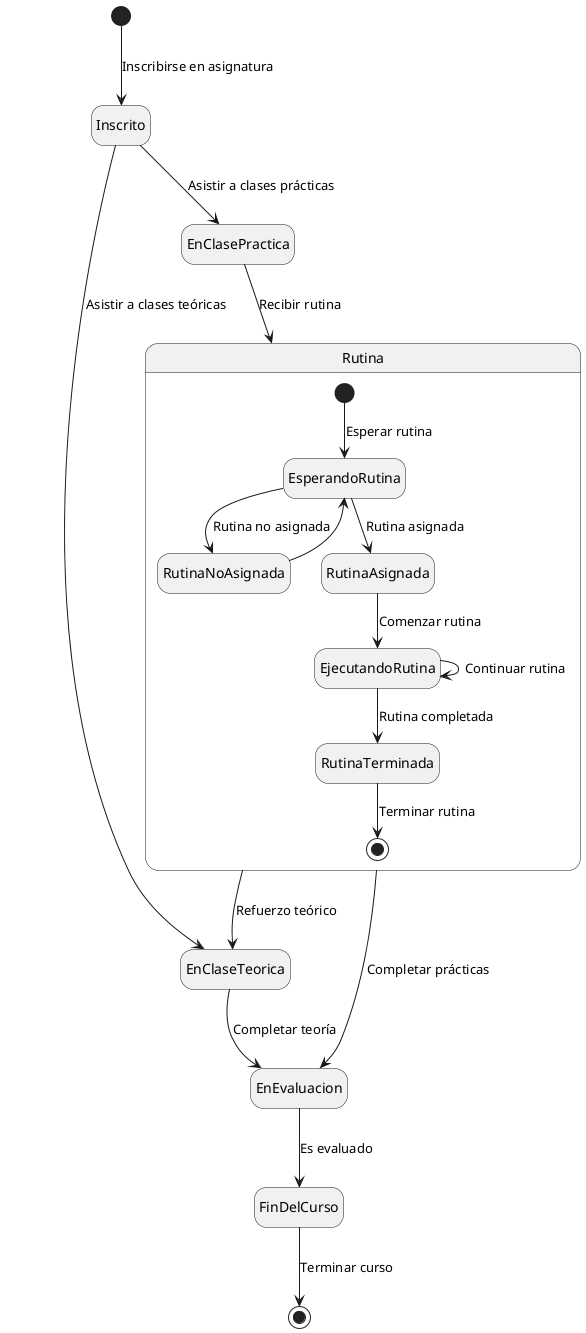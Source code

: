 @startuml
hide empty description

[*] --> Inscrito : Inscribirse en asignatura
Inscrito --> EnClaseTeorica : Asistir a clases teóricas
Inscrito --> EnClasePractica : Asistir a clases prácticas

EnClaseTeorica --> EnEvaluacion : Completar teoría
EnClasePractica --> Rutina : Recibir rutina

state Rutina {
    [*] --> EsperandoRutina : Esperar rutina
    EsperandoRutina --> RutinaNoAsignada : Rutina no asignada
    EsperandoRutina --> RutinaAsignada : Rutina asignada
    RutinaNoAsignada --> EsperandoRutina
    RutinaAsignada --> EjecutandoRutina : Comenzar rutina
    EjecutandoRutina --> EjecutandoRutina : Continuar rutina
    EjecutandoRutina --> RutinaTerminada : Rutina completada
    RutinaTerminada --> [*] : Terminar rutina
}

Rutina --> EnEvaluacion : Completar prácticas
Rutina --> EnClaseTeorica : Refuerzo teórico

EnEvaluacion --> FinDelCurso : Es evaluado
FinDelCurso --> [*] : Terminar curso

@enduml
